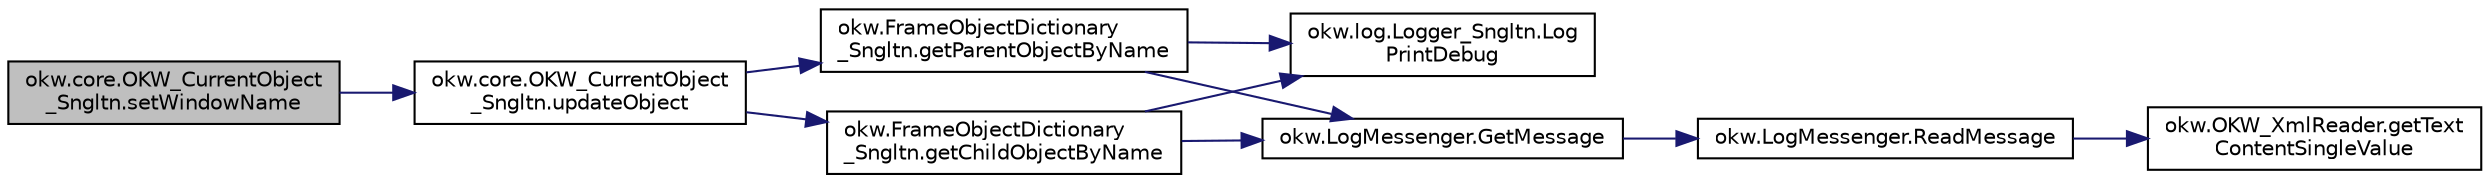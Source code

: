 digraph "okw.core.OKW_CurrentObject_Sngltn.setWindowName"
{
 // INTERACTIVE_SVG=YES
 // LATEX_PDF_SIZE
  edge [fontname="Helvetica",fontsize="10",labelfontname="Helvetica",labelfontsize="10"];
  node [fontname="Helvetica",fontsize="10",shape=record];
  rankdir="LR";
  Node205 [label="okw.core.OKW_CurrentObject\l_Sngltn.setWindowName",height=0.2,width=0.4,color="black", fillcolor="grey75", style="filled", fontcolor="black",tooltip="Hier wird der Kontext auf ein Fenster gesetzt."];
  Node205 -> Node206 [color="midnightblue",fontsize="10",style="solid",fontname="Helvetica"];
  Node206 [label="okw.core.OKW_CurrentObject\l_Sngltn.updateObject",height=0.2,width=0.4,color="black", fillcolor="white", style="filled",URL="$classokw_1_1core_1_1_o_k_w___current_object___sngltn.html#a51204f2563ba8defb737da6653705819",tooltip="Methode aktualisert zwei Werte:"];
  Node206 -> Node207 [color="midnightblue",fontsize="10",style="solid",fontname="Helvetica"];
  Node207 [label="okw.FrameObjectDictionary\l_Sngltn.getParentObjectByName",height=0.2,width=0.4,color="black", fillcolor="white", style="filled",URL="$classokw_1_1_frame_object_dictionary___sngltn.html#aeec07d71cbebe71ec3ec4d27e86d6c5c",tooltip="Die Methode liefert das Frame-Object des gegebenen FN eines Fensterobjektes zurück."];
  Node207 -> Node208 [color="midnightblue",fontsize="10",style="solid",fontname="Helvetica"];
  Node208 [label="okw.log.Logger_Sngltn.Log\lPrintDebug",height=0.2,width=0.4,color="black", fillcolor="white", style="filled",URL="$classokw_1_1log_1_1_logger___sngltn.html#a313f97c79ba4662d9daaf7f537dd02f4",tooltip="Loggt eine Nachricht."];
  Node207 -> Node209 [color="midnightblue",fontsize="10",style="solid",fontname="Helvetica"];
  Node209 [label="okw.LogMessenger.GetMessage",height=0.2,width=0.4,color="black", fillcolor="white", style="filled",URL="$classokw_1_1_log_messenger.html#af225d1f037d47b3b085175c09d78bdd2",tooltip="Holt die Log-Meldung für MethodeNmae/Textkey ohne weitere Parameter."];
  Node209 -> Node210 [color="midnightblue",fontsize="10",style="solid",fontname="Helvetica"];
  Node210 [label="okw.LogMessenger.ReadMessage",height=0.2,width=0.4,color="black", fillcolor="white", style="filled",URL="$classokw_1_1_log_messenger.html#a530cd6ab82ec82a04206a2e976ec06e3",tooltip="Interne Kernfunktion holt die Log-Meldung mit Platzhaltern aus der XML-Datei."];
  Node210 -> Node211 [color="midnightblue",fontsize="10",style="solid",fontname="Helvetica"];
  Node211 [label="okw.OKW_XmlReader.getText\lContentSingleValue",height=0.2,width=0.4,color="black", fillcolor="white", style="filled",URL="$classokw_1_1_o_k_w___xml_reader.html#ab920b5335a2e1429c14cc5f8e79f39eb",tooltip="Lies den TextContent eines Tag."];
  Node206 -> Node212 [color="midnightblue",fontsize="10",style="solid",fontname="Helvetica"];
  Node212 [label="okw.FrameObjectDictionary\l_Sngltn.getChildObjectByName",height=0.2,width=0.4,color="black", fillcolor="white", style="filled",URL="$classokw_1_1_frame_object_dictionary___sngltn.html#a0a71734828093357dfc88b5fa242e361",tooltip="Die Methode liefert das Objekt des gegebenen Kindobjekttests zurück."];
  Node212 -> Node208 [color="midnightblue",fontsize="10",style="solid",fontname="Helvetica"];
  Node212 -> Node209 [color="midnightblue",fontsize="10",style="solid",fontname="Helvetica"];
}
